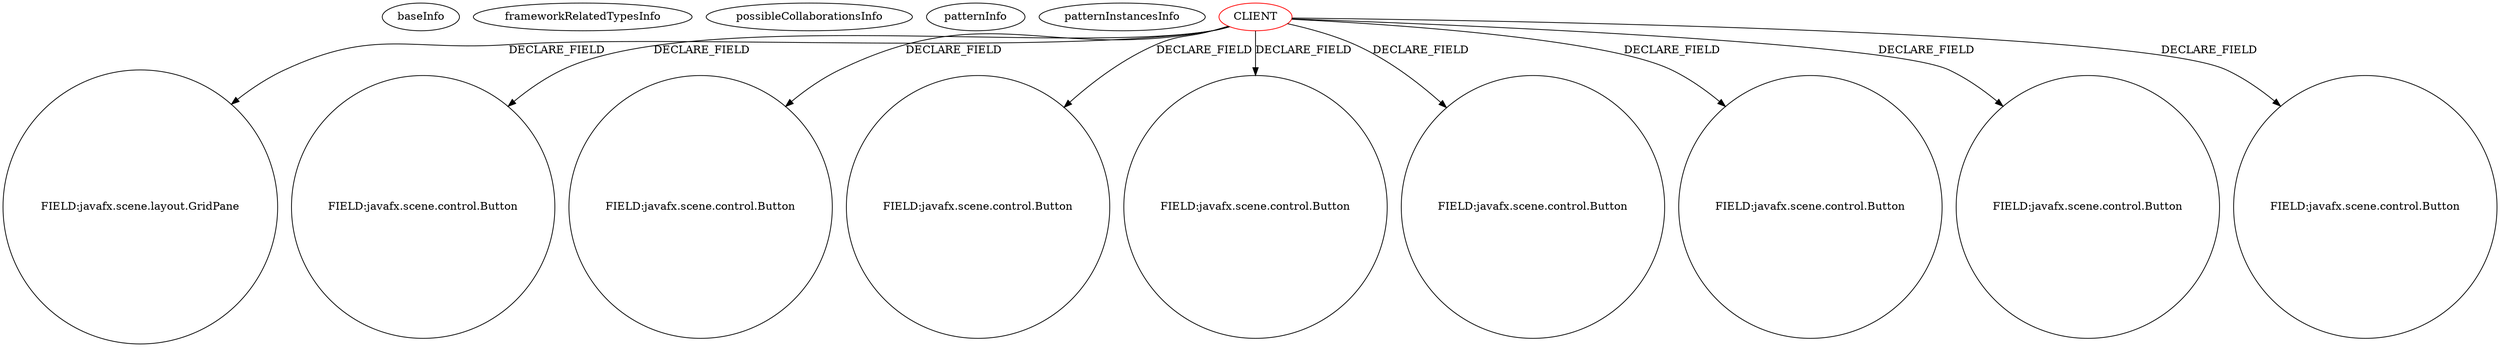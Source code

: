 digraph {
baseInfo[graphId=1493,category="pattern",isAnonymous=false,possibleRelation=false]
frameworkRelatedTypesInfo[]
possibleCollaborationsInfo[]
patternInfo[frequency=2.0,patternRootClient=0]
patternInstancesInfo[0="candybibby-Snake~/candybibby-Snake/Snake-master/src/graphicsJavaFX/Controller.java~Controller~2239",1="weltensturm-milca~/weltensturm-milca/milca-master/src/milca/GUIController.java~GUIController~4745"]
28[label="FIELD:javafx.scene.layout.GridPane",vertexType="FIELD_DECLARATION",isFrameworkType=false,shape=circle]
0[label="CLIENT",vertexType="ROOT_CLIENT_CLASS_DECLARATION",isFrameworkType=false,color=red]
14[label="FIELD:javafx.scene.control.Button",vertexType="FIELD_DECLARATION",isFrameworkType=false,shape=circle]
22[label="FIELD:javafx.scene.control.Button",vertexType="FIELD_DECLARATION",isFrameworkType=false,shape=circle]
80[label="FIELD:javafx.scene.control.Button",vertexType="FIELD_DECLARATION",isFrameworkType=false,shape=circle]
56[label="FIELD:javafx.scene.control.Button",vertexType="FIELD_DECLARATION",isFrameworkType=false,shape=circle]
42[label="FIELD:javafx.scene.control.Button",vertexType="FIELD_DECLARATION",isFrameworkType=false,shape=circle]
10[label="FIELD:javafx.scene.control.Button",vertexType="FIELD_DECLARATION",isFrameworkType=false,shape=circle]
54[label="FIELD:javafx.scene.control.Button",vertexType="FIELD_DECLARATION",isFrameworkType=false,shape=circle]
6[label="FIELD:javafx.scene.control.Button",vertexType="FIELD_DECLARATION",isFrameworkType=false,shape=circle]
0->28[label="DECLARE_FIELD"]
0->14[label="DECLARE_FIELD"]
0->56[label="DECLARE_FIELD"]
0->6[label="DECLARE_FIELD"]
0->80[label="DECLARE_FIELD"]
0->22[label="DECLARE_FIELD"]
0->10[label="DECLARE_FIELD"]
0->42[label="DECLARE_FIELD"]
0->54[label="DECLARE_FIELD"]
}
